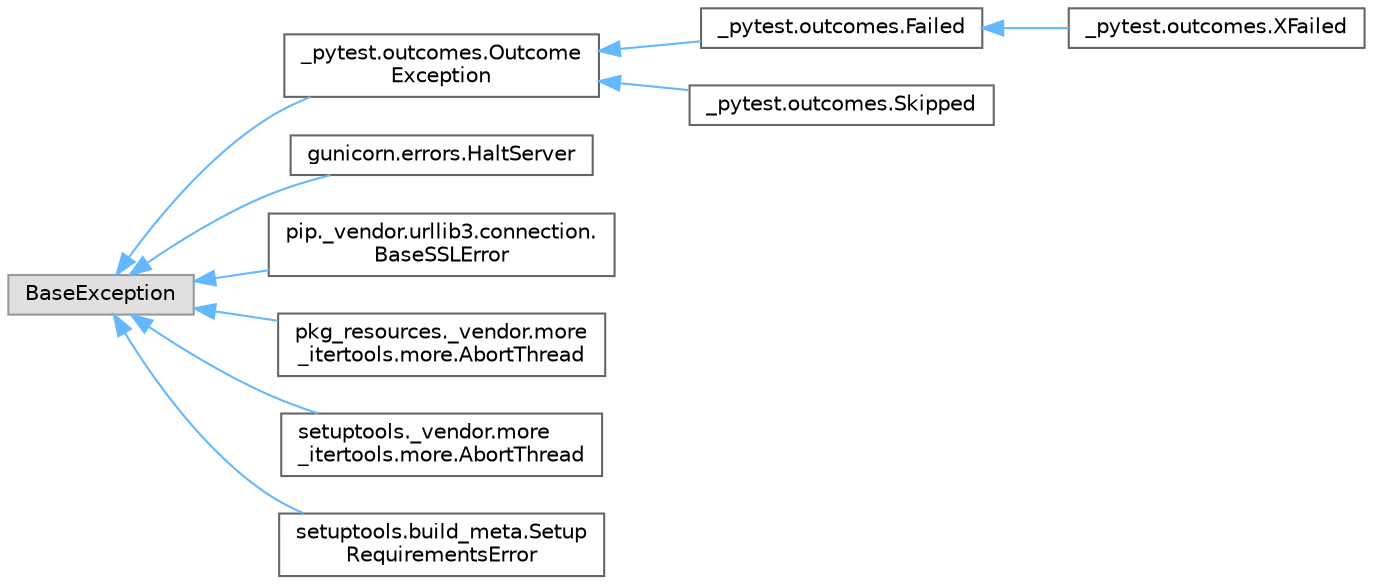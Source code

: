 digraph "Graphical Class Hierarchy"
{
 // LATEX_PDF_SIZE
  bgcolor="transparent";
  edge [fontname=Helvetica,fontsize=10,labelfontname=Helvetica,labelfontsize=10];
  node [fontname=Helvetica,fontsize=10,shape=box,height=0.2,width=0.4];
  rankdir="LR";
  Node0 [id="Node000000",label="BaseException",height=0.2,width=0.4,color="grey60", fillcolor="#E0E0E0", style="filled",tooltip=" "];
  Node0 -> Node1 [id="edge928_Node000000_Node000001",dir="back",color="steelblue1",style="solid",tooltip=" "];
  Node1 [id="Node000001",label="_pytest.outcomes.Outcome\lException",height=0.2,width=0.4,color="grey40", fillcolor="white", style="filled",URL="$class__pytest_1_1outcomes_1_1_outcome_exception.html",tooltip=" "];
  Node1 -> Node2 [id="edge929_Node000001_Node000002",dir="back",color="steelblue1",style="solid",tooltip=" "];
  Node2 [id="Node000002",label="_pytest.outcomes.Failed",height=0.2,width=0.4,color="grey40", fillcolor="white", style="filled",URL="$class__pytest_1_1outcomes_1_1_failed.html",tooltip=" "];
  Node2 -> Node3 [id="edge930_Node000002_Node000003",dir="back",color="steelblue1",style="solid",tooltip=" "];
  Node3 [id="Node000003",label="_pytest.outcomes.XFailed",height=0.2,width=0.4,color="grey40", fillcolor="white", style="filled",URL="$class__pytest_1_1outcomes_1_1_x_failed.html",tooltip=" "];
  Node1 -> Node4 [id="edge931_Node000001_Node000004",dir="back",color="steelblue1",style="solid",tooltip=" "];
  Node4 [id="Node000004",label="_pytest.outcomes.Skipped",height=0.2,width=0.4,color="grey40", fillcolor="white", style="filled",URL="$class__pytest_1_1outcomes_1_1_skipped.html",tooltip=" "];
  Node0 -> Node5 [id="edge932_Node000000_Node000005",dir="back",color="steelblue1",style="solid",tooltip=" "];
  Node5 [id="Node000005",label="gunicorn.errors.HaltServer",height=0.2,width=0.4,color="grey40", fillcolor="white", style="filled",URL="$classgunicorn_1_1errors_1_1_halt_server.html",tooltip=" "];
  Node0 -> Node6 [id="edge933_Node000000_Node000006",dir="back",color="steelblue1",style="solid",tooltip=" "];
  Node6 [id="Node000006",label="pip._vendor.urllib3.connection.\lBaseSSLError",height=0.2,width=0.4,color="grey40", fillcolor="white", style="filled",URL="$classpip_1_1__vendor_1_1urllib3_1_1connection_1_1_base_s_s_l_error.html",tooltip=" "];
  Node0 -> Node7 [id="edge934_Node000000_Node000007",dir="back",color="steelblue1",style="solid",tooltip=" "];
  Node7 [id="Node000007",label="pkg_resources._vendor.more\l_itertools.more.AbortThread",height=0.2,width=0.4,color="grey40", fillcolor="white", style="filled",URL="$classpkg__resources_1_1__vendor_1_1more__itertools_1_1more_1_1_abort_thread.html",tooltip=" "];
  Node0 -> Node8 [id="edge935_Node000000_Node000008",dir="back",color="steelblue1",style="solid",tooltip=" "];
  Node8 [id="Node000008",label="setuptools._vendor.more\l_itertools.more.AbortThread",height=0.2,width=0.4,color="grey40", fillcolor="white", style="filled",URL="$classsetuptools_1_1__vendor_1_1more__itertools_1_1more_1_1_abort_thread.html",tooltip=" "];
  Node0 -> Node9 [id="edge936_Node000000_Node000009",dir="back",color="steelblue1",style="solid",tooltip=" "];
  Node9 [id="Node000009",label="setuptools.build_meta.Setup\lRequirementsError",height=0.2,width=0.4,color="grey40", fillcolor="white", style="filled",URL="$classsetuptools_1_1build__meta_1_1_setup_requirements_error.html",tooltip=" "];
}
